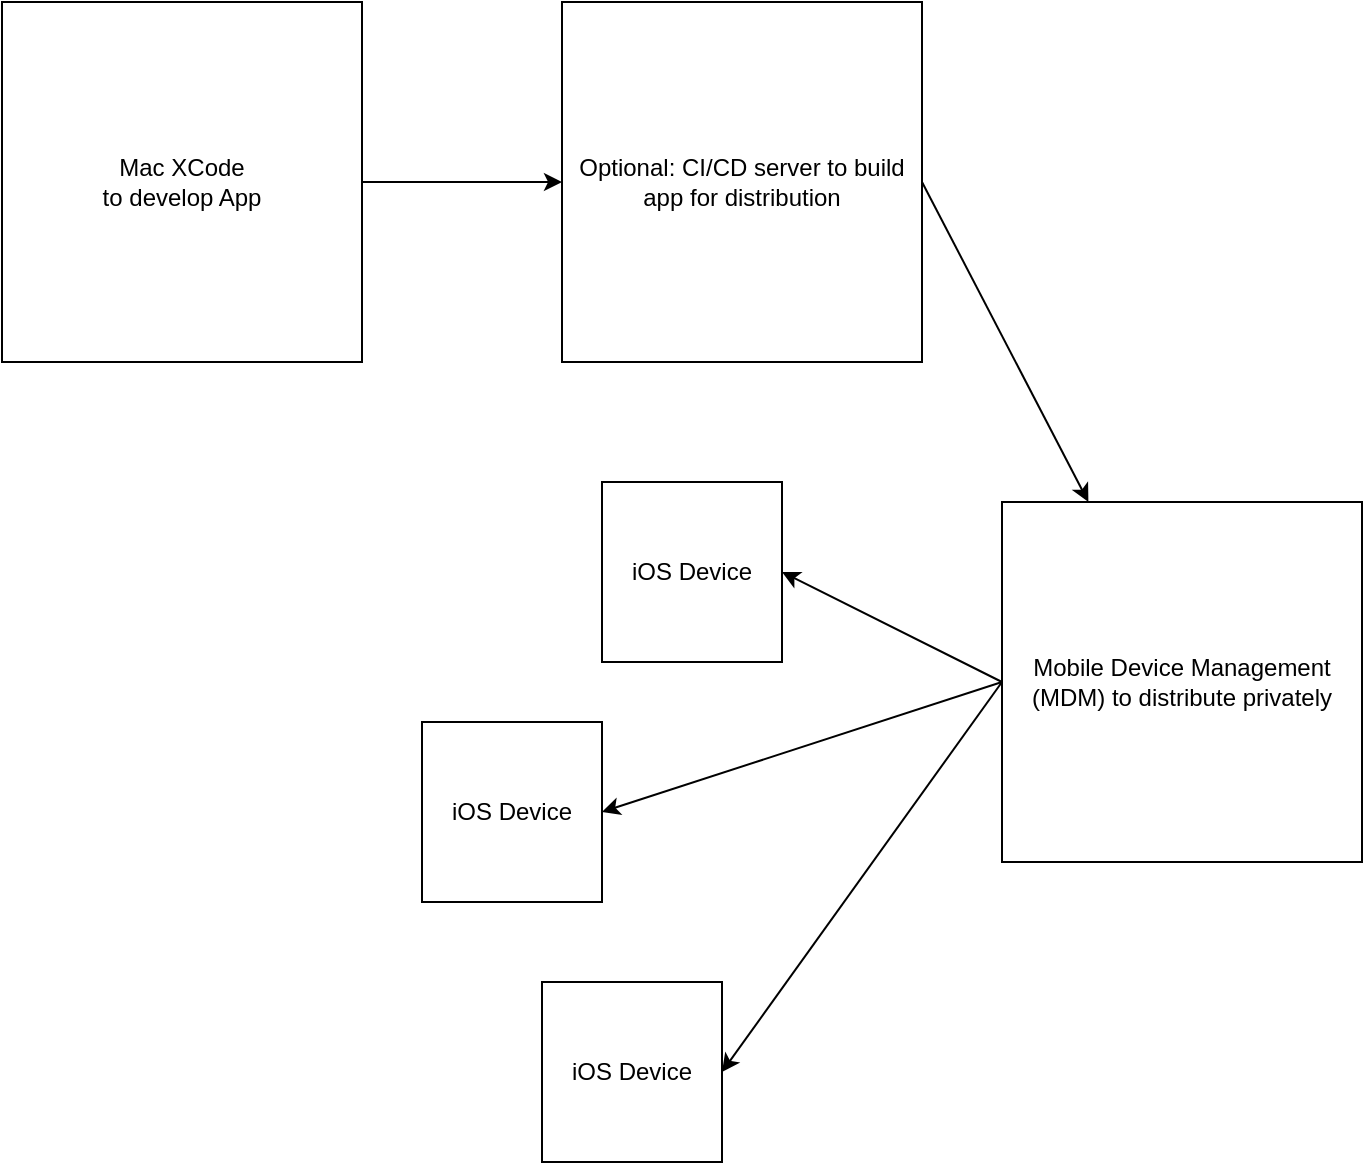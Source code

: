 <mxfile version="12.7.0" type="github">
  <diagram id="MLObH_5gLeCTJBgwgLdl" name="Page-1">
    <mxGraphModel dx="1113" dy="766" grid="1" gridSize="10" guides="1" tooltips="1" connect="1" arrows="1" fold="1" page="1" pageScale="1" pageWidth="850" pageHeight="1100" math="0" shadow="0">
      <root>
        <mxCell id="0"/>
        <mxCell id="1" parent="0"/>
        <mxCell id="nlswTCrfdpLxMbIjayh6-1" value="Mac XCode&lt;br&gt;&lt;div&gt;to develop App&lt;/div&gt;" style="whiteSpace=wrap;html=1;aspect=fixed;" vertex="1" parent="1">
          <mxGeometry x="130" y="140" width="180" height="180" as="geometry"/>
        </mxCell>
        <mxCell id="nlswTCrfdpLxMbIjayh6-3" value="Optional: CI/CD server to build app for distribution" style="whiteSpace=wrap;html=1;aspect=fixed;" vertex="1" parent="1">
          <mxGeometry x="410" y="140" width="180" height="180" as="geometry"/>
        </mxCell>
        <mxCell id="nlswTCrfdpLxMbIjayh6-4" value="" style="endArrow=classic;html=1;exitX=1;exitY=0.5;exitDx=0;exitDy=0;entryX=0;entryY=0.5;entryDx=0;entryDy=0;" edge="1" parent="1" source="nlswTCrfdpLxMbIjayh6-1" target="nlswTCrfdpLxMbIjayh6-3">
          <mxGeometry width="50" height="50" relative="1" as="geometry">
            <mxPoint x="320" y="240" as="sourcePoint"/>
            <mxPoint x="360" y="180" as="targetPoint"/>
          </mxGeometry>
        </mxCell>
        <mxCell id="nlswTCrfdpLxMbIjayh6-5" value="Mobile Device Management (MDM) to distribute privately" style="whiteSpace=wrap;html=1;aspect=fixed;" vertex="1" parent="1">
          <mxGeometry x="630" y="390" width="180" height="180" as="geometry"/>
        </mxCell>
        <mxCell id="nlswTCrfdpLxMbIjayh6-6" value="" style="endArrow=classic;html=1;exitX=1;exitY=0.5;exitDx=0;exitDy=0;" edge="1" parent="1" source="nlswTCrfdpLxMbIjayh6-3" target="nlswTCrfdpLxMbIjayh6-5">
          <mxGeometry width="50" height="50" relative="1" as="geometry">
            <mxPoint x="300" y="390" as="sourcePoint"/>
            <mxPoint x="350" y="340" as="targetPoint"/>
          </mxGeometry>
        </mxCell>
        <mxCell id="nlswTCrfdpLxMbIjayh6-7" value="iOS Device" style="whiteSpace=wrap;html=1;aspect=fixed;" vertex="1" parent="1">
          <mxGeometry x="430" y="380" width="90" height="90" as="geometry"/>
        </mxCell>
        <mxCell id="nlswTCrfdpLxMbIjayh6-8" value="iOS Device" style="whiteSpace=wrap;html=1;aspect=fixed;" vertex="1" parent="1">
          <mxGeometry x="340" y="500" width="90" height="90" as="geometry"/>
        </mxCell>
        <mxCell id="nlswTCrfdpLxMbIjayh6-9" value="iOS Device" style="whiteSpace=wrap;html=1;aspect=fixed;" vertex="1" parent="1">
          <mxGeometry x="400" y="630" width="90" height="90" as="geometry"/>
        </mxCell>
        <mxCell id="nlswTCrfdpLxMbIjayh6-10" value="" style="endArrow=classic;html=1;exitX=0;exitY=0.5;exitDx=0;exitDy=0;entryX=1;entryY=0.5;entryDx=0;entryDy=0;" edge="1" parent="1" source="nlswTCrfdpLxMbIjayh6-5" target="nlswTCrfdpLxMbIjayh6-7">
          <mxGeometry width="50" height="50" relative="1" as="geometry">
            <mxPoint x="420" y="550" as="sourcePoint"/>
            <mxPoint x="470" y="500" as="targetPoint"/>
          </mxGeometry>
        </mxCell>
        <mxCell id="nlswTCrfdpLxMbIjayh6-11" value="" style="endArrow=classic;html=1;exitX=0;exitY=0.5;exitDx=0;exitDy=0;entryX=1;entryY=0.5;entryDx=0;entryDy=0;" edge="1" parent="1" source="nlswTCrfdpLxMbIjayh6-5" target="nlswTCrfdpLxMbIjayh6-8">
          <mxGeometry width="50" height="50" relative="1" as="geometry">
            <mxPoint x="420" y="630" as="sourcePoint"/>
            <mxPoint x="470" y="580" as="targetPoint"/>
          </mxGeometry>
        </mxCell>
        <mxCell id="nlswTCrfdpLxMbIjayh6-12" value="" style="endArrow=classic;html=1;exitX=0;exitY=0.5;exitDx=0;exitDy=0;entryX=1;entryY=0.5;entryDx=0;entryDy=0;" edge="1" parent="1" source="nlswTCrfdpLxMbIjayh6-5" target="nlswTCrfdpLxMbIjayh6-9">
          <mxGeometry width="50" height="50" relative="1" as="geometry">
            <mxPoint x="850" y="480" as="sourcePoint"/>
            <mxPoint x="900" y="430" as="targetPoint"/>
          </mxGeometry>
        </mxCell>
      </root>
    </mxGraphModel>
  </diagram>
</mxfile>
